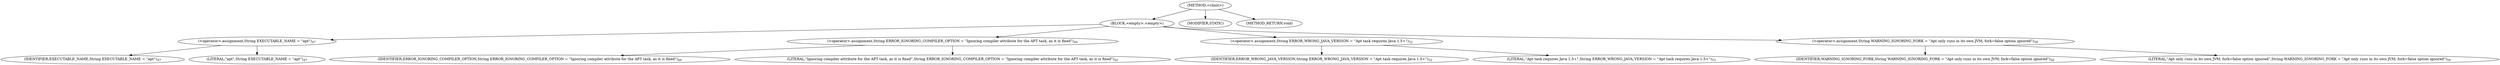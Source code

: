 digraph "&lt;clinit&gt;" {  
"356" [label = <(METHOD,&lt;clinit&gt;)> ]
"357" [label = <(BLOCK,&lt;empty&gt;,&lt;empty&gt;)> ]
"358" [label = <(&lt;operator&gt;.assignment,String EXECUTABLE_NAME = &quot;apt&quot;)<SUB>47</SUB>> ]
"359" [label = <(IDENTIFIER,EXECUTABLE_NAME,String EXECUTABLE_NAME = &quot;apt&quot;)<SUB>47</SUB>> ]
"360" [label = <(LITERAL,&quot;apt&quot;,String EXECUTABLE_NAME = &quot;apt&quot;)<SUB>47</SUB>> ]
"361" [label = <(&lt;operator&gt;.assignment,String ERROR_IGNORING_COMPILER_OPTION = &quot;Ignoring compiler attribute for the APT task, as it is fixed&quot;)<SUB>49</SUB>> ]
"362" [label = <(IDENTIFIER,ERROR_IGNORING_COMPILER_OPTION,String ERROR_IGNORING_COMPILER_OPTION = &quot;Ignoring compiler attribute for the APT task, as it is fixed&quot;)<SUB>49</SUB>> ]
"363" [label = <(LITERAL,&quot;Ignoring compiler attribute for the APT task, as it is fixed&quot;,String ERROR_IGNORING_COMPILER_OPTION = &quot;Ignoring compiler attribute for the APT task, as it is fixed&quot;)<SUB>50</SUB>> ]
"364" [label = <(&lt;operator&gt;.assignment,String ERROR_WRONG_JAVA_VERSION = &quot;Apt task requires Java 1.5+&quot;)<SUB>52</SUB>> ]
"365" [label = <(IDENTIFIER,ERROR_WRONG_JAVA_VERSION,String ERROR_WRONG_JAVA_VERSION = &quot;Apt task requires Java 1.5+&quot;)<SUB>52</SUB>> ]
"366" [label = <(LITERAL,&quot;Apt task requires Java 1.5+&quot;,String ERROR_WRONG_JAVA_VERSION = &quot;Apt task requires Java 1.5+&quot;)<SUB>53</SUB>> ]
"367" [label = <(&lt;operator&gt;.assignment,String WARNING_IGNORING_FORK = &quot;Apt only runs in its own JVM; fork=false option ignored&quot;)<SUB>58</SUB>> ]
"368" [label = <(IDENTIFIER,WARNING_IGNORING_FORK,String WARNING_IGNORING_FORK = &quot;Apt only runs in its own JVM; fork=false option ignored&quot;)<SUB>58</SUB>> ]
"369" [label = <(LITERAL,&quot;Apt only runs in its own JVM; fork=false option ignored&quot;,String WARNING_IGNORING_FORK = &quot;Apt only runs in its own JVM; fork=false option ignored&quot;)<SUB>59</SUB>> ]
"370" [label = <(MODIFIER,STATIC)> ]
"371" [label = <(METHOD_RETURN,void)> ]
  "356" -> "357" 
  "356" -> "370" 
  "356" -> "371" 
  "357" -> "358" 
  "357" -> "361" 
  "357" -> "364" 
  "357" -> "367" 
  "358" -> "359" 
  "358" -> "360" 
  "361" -> "362" 
  "361" -> "363" 
  "364" -> "365" 
  "364" -> "366" 
  "367" -> "368" 
  "367" -> "369" 
}
